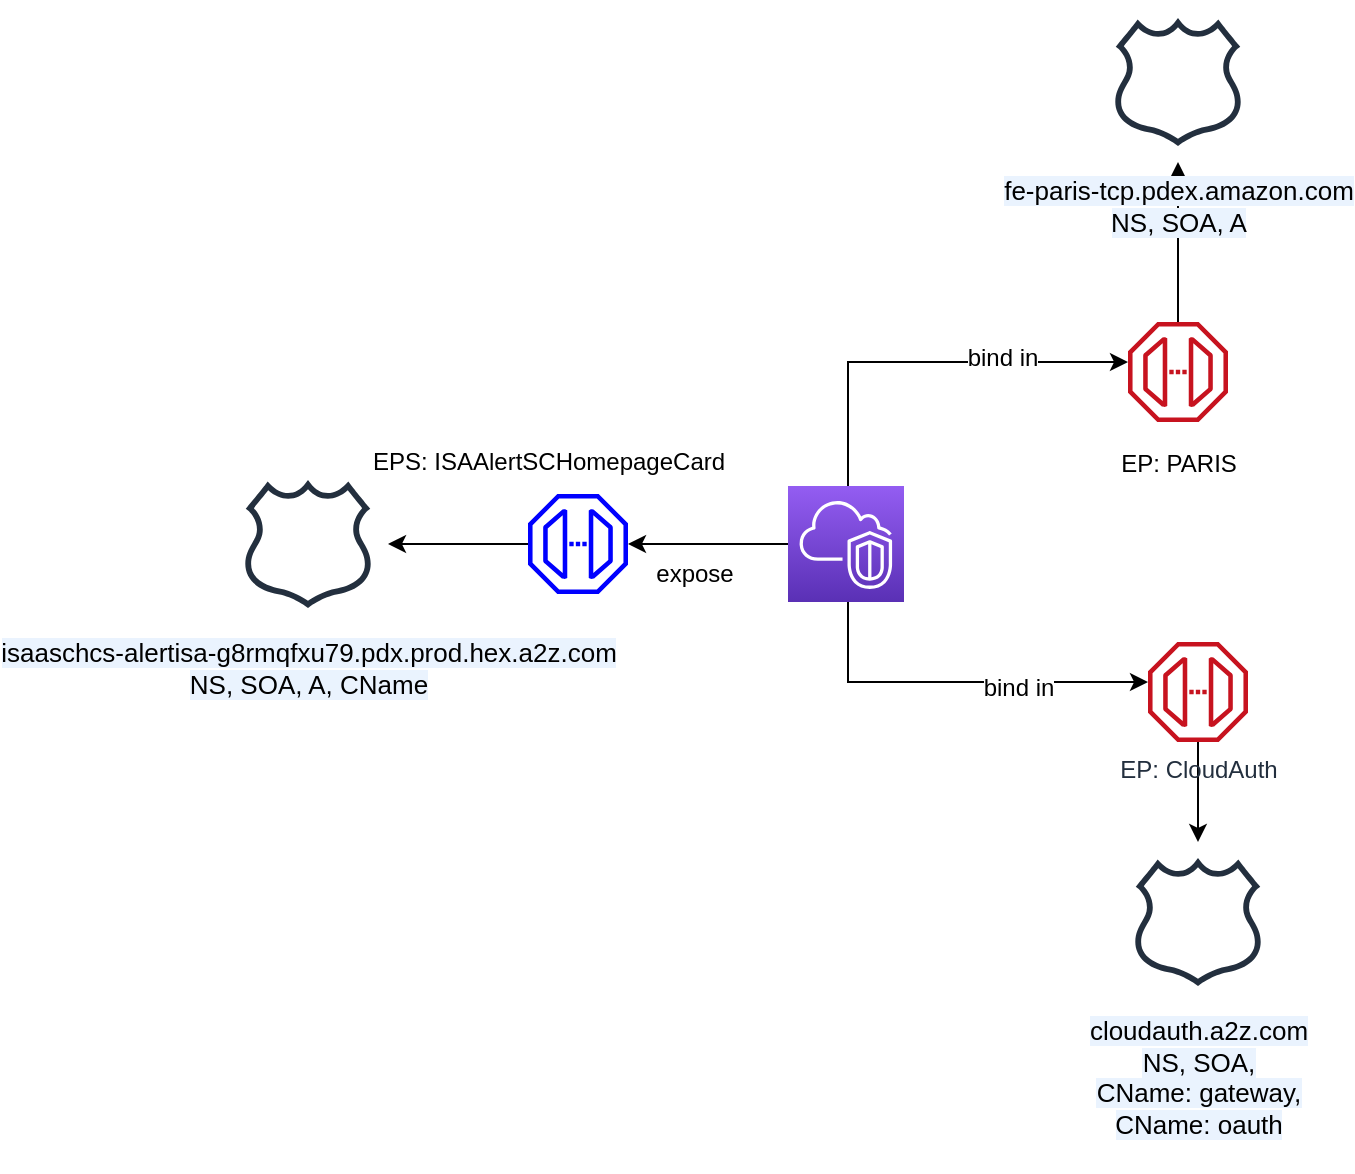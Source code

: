 <mxfile version="12.7.9" type="github">
  <diagram id="zyz2EFdPTBNVILNC9-8Z" name="Page-1">
    <mxGraphModel dx="1426" dy="741" grid="1" gridSize="10" guides="1" tooltips="1" connect="1" arrows="1" fold="1" page="1" pageScale="1" pageWidth="1169" pageHeight="827" math="0" shadow="0">
      <root>
        <mxCell id="0" />
        <mxCell id="1" parent="0" />
        <mxCell id="aFdUZUaL_gvQUwIEUJne-1" style="edgeStyle=orthogonalEdgeStyle;rounded=0;orthogonalLoop=1;jettySize=auto;html=1;" edge="1" parent="1" source="aFdUZUaL_gvQUwIEUJne-13" target="aFdUZUaL_gvQUwIEUJne-8">
          <mxGeometry relative="1" as="geometry">
            <mxPoint x="540" y="660" as="sourcePoint" />
            <Array as="points">
              <mxPoint x="540" y="590" />
              <mxPoint x="685" y="590" />
            </Array>
          </mxGeometry>
        </mxCell>
        <mxCell id="aFdUZUaL_gvQUwIEUJne-2" value="bind in" style="text;html=1;align=center;verticalAlign=middle;resizable=0;points=[];labelBackgroundColor=#ffffff;" vertex="1" connectable="0" parent="aFdUZUaL_gvQUwIEUJne-1">
          <mxGeometry x="0.37" y="2" relative="1" as="geometry">
            <mxPoint as="offset" />
          </mxGeometry>
        </mxCell>
        <mxCell id="aFdUZUaL_gvQUwIEUJne-3" style="edgeStyle=orthogonalEdgeStyle;rounded=0;orthogonalLoop=1;jettySize=auto;html=1;" edge="1" parent="1" source="aFdUZUaL_gvQUwIEUJne-13" target="aFdUZUaL_gvQUwIEUJne-9">
          <mxGeometry relative="1" as="geometry">
            <mxPoint x="540" y="710" as="sourcePoint" />
            <Array as="points">
              <mxPoint x="540" y="750" />
            </Array>
          </mxGeometry>
        </mxCell>
        <mxCell id="aFdUZUaL_gvQUwIEUJne-4" value="bind in" style="text;html=1;align=center;verticalAlign=middle;resizable=0;points=[];labelBackgroundColor=#ffffff;" vertex="1" connectable="0" parent="aFdUZUaL_gvQUwIEUJne-3">
          <mxGeometry x="0.318" y="-3" relative="1" as="geometry">
            <mxPoint as="offset" />
          </mxGeometry>
        </mxCell>
        <mxCell id="aFdUZUaL_gvQUwIEUJne-5" style="edgeStyle=orthogonalEdgeStyle;rounded=0;orthogonalLoop=1;jettySize=auto;html=1;" edge="1" parent="1" source="aFdUZUaL_gvQUwIEUJne-13" target="aFdUZUaL_gvQUwIEUJne-12">
          <mxGeometry relative="1" as="geometry">
            <mxPoint x="420" y="685" as="targetPoint" />
            <mxPoint x="500" y="685" as="sourcePoint" />
          </mxGeometry>
        </mxCell>
        <mxCell id="aFdUZUaL_gvQUwIEUJne-6" value="expose" style="text;html=1;align=center;verticalAlign=middle;resizable=0;points=[];labelBackgroundColor=#ffffff;" vertex="1" connectable="0" parent="aFdUZUaL_gvQUwIEUJne-5">
          <mxGeometry x="0.175" y="1" relative="1" as="geometry">
            <mxPoint y="14" as="offset" />
          </mxGeometry>
        </mxCell>
        <mxCell id="aFdUZUaL_gvQUwIEUJne-7" style="edgeStyle=orthogonalEdgeStyle;rounded=0;orthogonalLoop=1;jettySize=auto;html=1;" edge="1" parent="1" source="aFdUZUaL_gvQUwIEUJne-8" target="aFdUZUaL_gvQUwIEUJne-15">
          <mxGeometry relative="1" as="geometry" />
        </mxCell>
        <mxCell id="aFdUZUaL_gvQUwIEUJne-8" value="" style="outlineConnect=0;fontColor=#232F3E;gradientColor=none;fillColor=#C7131F;strokeColor=none;dashed=0;verticalLabelPosition=bottom;verticalAlign=top;align=center;html=1;fontSize=12;fontStyle=0;aspect=fixed;shape=mxgraph.aws4.endpoint;" vertex="1" parent="1">
          <mxGeometry x="680" y="570" width="50" height="50" as="geometry" />
        </mxCell>
        <mxCell id="aFdUZUaL_gvQUwIEUJne-18" value="" style="edgeStyle=orthogonalEdgeStyle;rounded=0;orthogonalLoop=1;jettySize=auto;html=1;" edge="1" parent="1" source="aFdUZUaL_gvQUwIEUJne-9" target="aFdUZUaL_gvQUwIEUJne-16">
          <mxGeometry relative="1" as="geometry" />
        </mxCell>
        <mxCell id="aFdUZUaL_gvQUwIEUJne-9" value="EP: CloudAuth" style="outlineConnect=0;fontColor=#232F3E;gradientColor=none;fillColor=#C7131F;strokeColor=none;dashed=0;verticalLabelPosition=bottom;verticalAlign=top;align=center;html=1;fontSize=12;fontStyle=0;aspect=fixed;shape=mxgraph.aws4.endpoint;" vertex="1" parent="1">
          <mxGeometry x="690" y="730" width="50" height="50" as="geometry" />
        </mxCell>
        <mxCell id="aFdUZUaL_gvQUwIEUJne-10" value="EP: PARIS" style="text;html=1;align=center;verticalAlign=bottom;resizable=0;points=[];autosize=1;horizontal=1;" vertex="1" parent="1">
          <mxGeometry x="670" y="630" width="70" height="20" as="geometry" />
        </mxCell>
        <mxCell id="aFdUZUaL_gvQUwIEUJne-11" style="edgeStyle=orthogonalEdgeStyle;rounded=0;orthogonalLoop=1;jettySize=auto;html=1;" edge="1" parent="1" source="aFdUZUaL_gvQUwIEUJne-12" target="aFdUZUaL_gvQUwIEUJne-14">
          <mxGeometry relative="1" as="geometry" />
        </mxCell>
        <mxCell id="aFdUZUaL_gvQUwIEUJne-12" value="" style="outlineConnect=0;fontColor=#232F3E;gradientColor=none;fillColor=#0000ff;strokeColor=none;dashed=0;verticalLabelPosition=bottom;verticalAlign=top;align=center;html=1;fontSize=12;fontStyle=0;aspect=fixed;shape=mxgraph.aws4.endpoint;" vertex="1" parent="1">
          <mxGeometry x="380" y="656" width="50" height="50" as="geometry" />
        </mxCell>
        <mxCell id="aFdUZUaL_gvQUwIEUJne-13" value="" style="outlineConnect=0;fontColor=#232F3E;gradientColor=#945DF2;gradientDirection=north;fillColor=#5A30B5;strokeColor=#ffffff;dashed=0;verticalLabelPosition=bottom;verticalAlign=top;align=center;html=1;fontSize=12;fontStyle=0;aspect=fixed;shape=mxgraph.aws4.resourceIcon;resIcon=mxgraph.aws4.vpc;" vertex="1" parent="1">
          <mxGeometry x="510" y="652" width="58" height="58" as="geometry" />
        </mxCell>
        <mxCell id="aFdUZUaL_gvQUwIEUJne-14" value="&lt;span style=&quot;color: rgb(0 , 0 , 0) ; font-family: &amp;#34;arial unicode ms&amp;#34; , &amp;#34;arial&amp;#34; , sans-serif ; font-size: 13px ; text-align: left ; background-color: rgb(234 , 243 , 254)&quot;&gt;isaaschcs-alertisa-g8rmqfxu79.pdx.prod.hex.a2z.com&lt;br&gt;NS, SOA, A, CName&lt;br&gt;&lt;br&gt;&lt;/span&gt;" style="outlineConnect=0;fontColor=#232F3E;gradientColor=none;strokeColor=#232F3E;fillColor=#ffffff;dashed=0;verticalLabelPosition=bottom;verticalAlign=top;align=center;html=1;fontSize=12;fontStyle=0;aspect=fixed;shape=mxgraph.aws4.resourceIcon;resIcon=mxgraph.aws4.hosted_zone;" vertex="1" parent="1">
          <mxGeometry x="230" y="641" width="80" height="80" as="geometry" />
        </mxCell>
        <mxCell id="aFdUZUaL_gvQUwIEUJne-15" value="&lt;span style=&quot;color: rgb(0 , 0 , 0) ; font-family: &amp;#34;arial unicode ms&amp;#34; , &amp;#34;arial&amp;#34; , sans-serif ; font-size: 13px ; text-align: left ; background-color: rgb(234 , 243 , 254)&quot;&gt;fe-paris-tcp.pdex.amazon.com&lt;br&gt;NS, SOA, A&lt;br&gt;&lt;br&gt;&lt;/span&gt;" style="outlineConnect=0;fontColor=#232F3E;gradientColor=none;strokeColor=#232F3E;fillColor=#ffffff;dashed=0;verticalLabelPosition=bottom;verticalAlign=top;align=center;html=1;fontSize=12;fontStyle=0;aspect=fixed;shape=mxgraph.aws4.resourceIcon;resIcon=mxgraph.aws4.hosted_zone;" vertex="1" parent="1">
          <mxGeometry x="665" y="410" width="80" height="80" as="geometry" />
        </mxCell>
        <mxCell id="aFdUZUaL_gvQUwIEUJne-16" value="&lt;span style=&quot;color: rgb(0 , 0 , 0) ; font-family: &amp;#34;arial unicode ms&amp;#34; , &amp;#34;arial&amp;#34; , sans-serif ; font-size: 13px ; text-align: left ; background-color: rgb(234 , 243 , 254)&quot;&gt;cloudauth.a2z.com&lt;br&gt;NS, SOA, &lt;br&gt;CName: gateway, &lt;br&gt;CName: oauth&lt;br&gt;&lt;br&gt;&lt;/span&gt;" style="outlineConnect=0;fontColor=#232F3E;gradientColor=none;strokeColor=#232F3E;fillColor=#ffffff;dashed=0;verticalLabelPosition=bottom;verticalAlign=top;align=center;html=1;fontSize=12;fontStyle=0;aspect=fixed;shape=mxgraph.aws4.resourceIcon;resIcon=mxgraph.aws4.hosted_zone;" vertex="1" parent="1">
          <mxGeometry x="675" y="830" width="80" height="80" as="geometry" />
        </mxCell>
        <mxCell id="aFdUZUaL_gvQUwIEUJne-19" value="EPS: ISAAlertSCHomepageCard" style="text;html=1;align=center;verticalAlign=middle;resizable=0;points=[];autosize=1;" vertex="1" parent="1">
          <mxGeometry x="295" y="630" width="190" height="20" as="geometry" />
        </mxCell>
      </root>
    </mxGraphModel>
  </diagram>
</mxfile>
